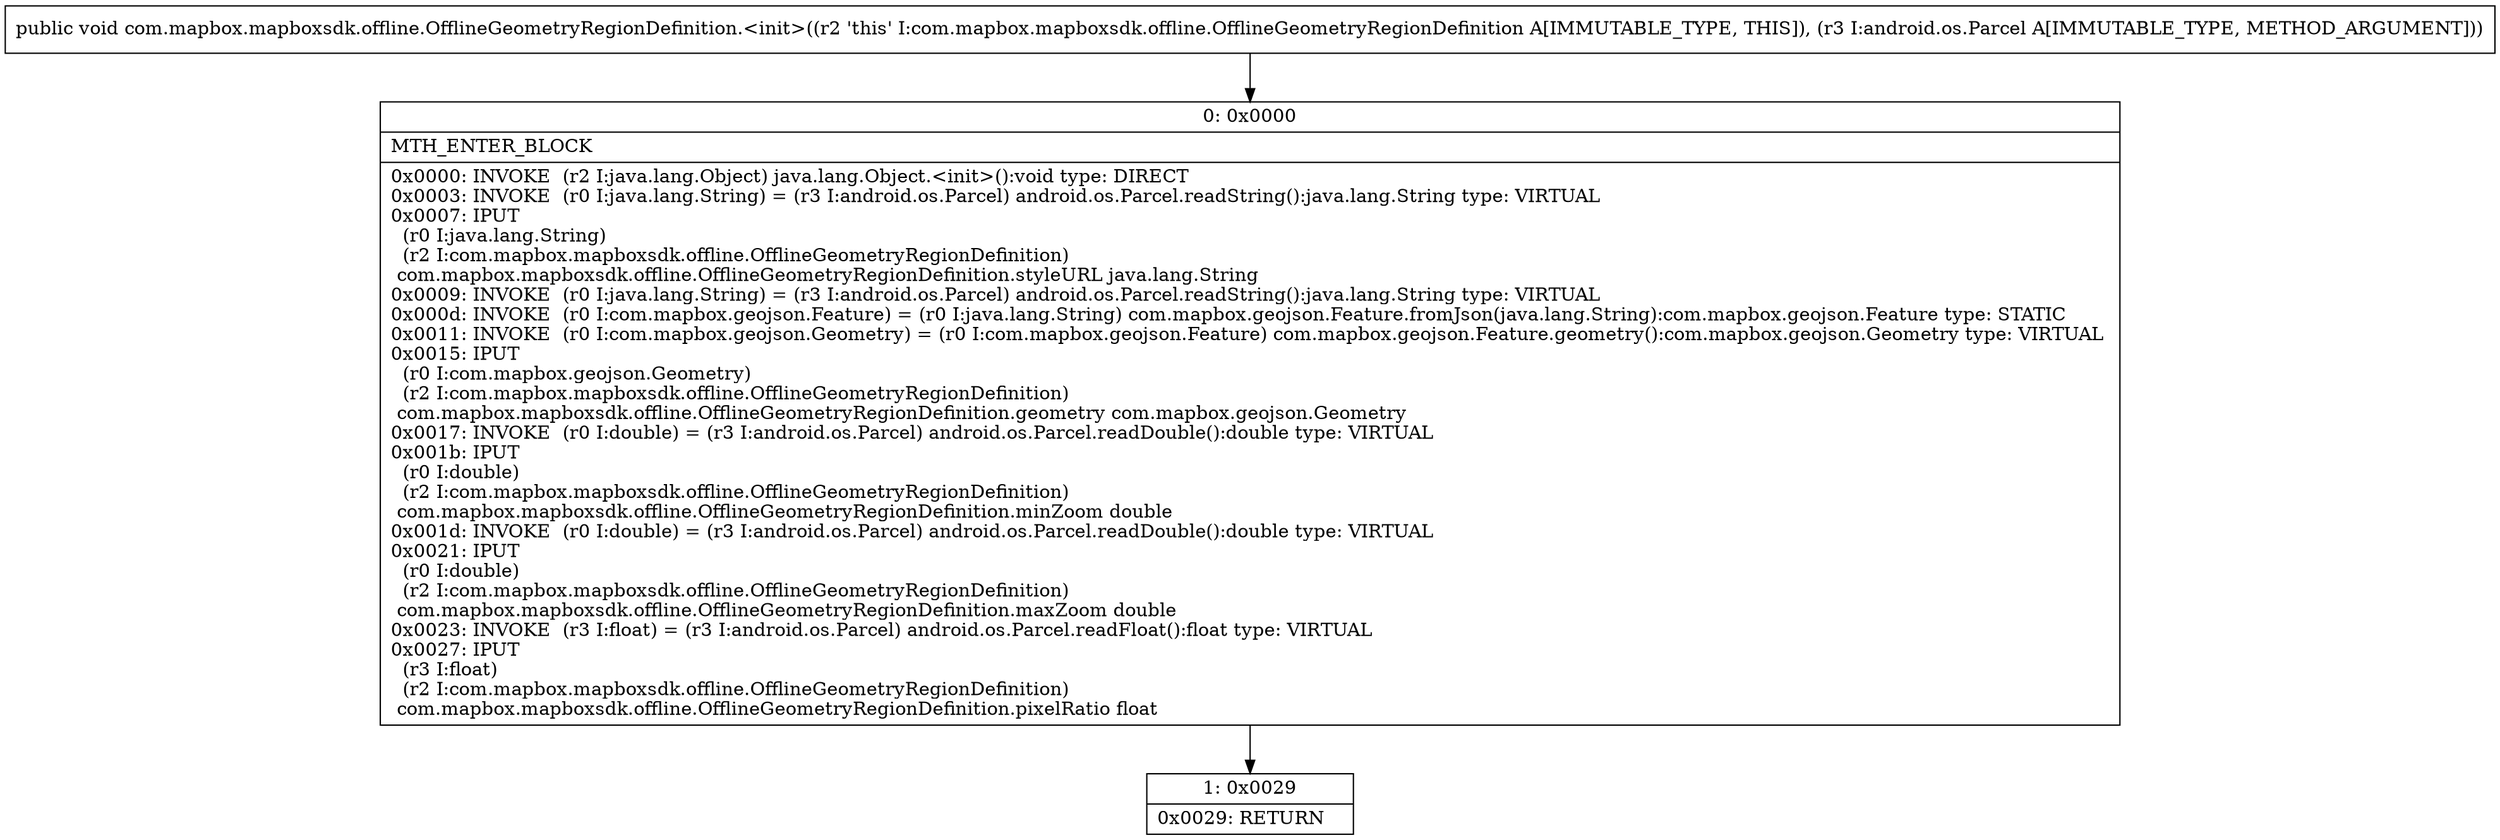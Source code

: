 digraph "CFG forcom.mapbox.mapboxsdk.offline.OfflineGeometryRegionDefinition.\<init\>(Landroid\/os\/Parcel;)V" {
Node_0 [shape=record,label="{0\:\ 0x0000|MTH_ENTER_BLOCK\l|0x0000: INVOKE  (r2 I:java.lang.Object) java.lang.Object.\<init\>():void type: DIRECT \l0x0003: INVOKE  (r0 I:java.lang.String) = (r3 I:android.os.Parcel) android.os.Parcel.readString():java.lang.String type: VIRTUAL \l0x0007: IPUT  \l  (r0 I:java.lang.String)\l  (r2 I:com.mapbox.mapboxsdk.offline.OfflineGeometryRegionDefinition)\l com.mapbox.mapboxsdk.offline.OfflineGeometryRegionDefinition.styleURL java.lang.String \l0x0009: INVOKE  (r0 I:java.lang.String) = (r3 I:android.os.Parcel) android.os.Parcel.readString():java.lang.String type: VIRTUAL \l0x000d: INVOKE  (r0 I:com.mapbox.geojson.Feature) = (r0 I:java.lang.String) com.mapbox.geojson.Feature.fromJson(java.lang.String):com.mapbox.geojson.Feature type: STATIC \l0x0011: INVOKE  (r0 I:com.mapbox.geojson.Geometry) = (r0 I:com.mapbox.geojson.Feature) com.mapbox.geojson.Feature.geometry():com.mapbox.geojson.Geometry type: VIRTUAL \l0x0015: IPUT  \l  (r0 I:com.mapbox.geojson.Geometry)\l  (r2 I:com.mapbox.mapboxsdk.offline.OfflineGeometryRegionDefinition)\l com.mapbox.mapboxsdk.offline.OfflineGeometryRegionDefinition.geometry com.mapbox.geojson.Geometry \l0x0017: INVOKE  (r0 I:double) = (r3 I:android.os.Parcel) android.os.Parcel.readDouble():double type: VIRTUAL \l0x001b: IPUT  \l  (r0 I:double)\l  (r2 I:com.mapbox.mapboxsdk.offline.OfflineGeometryRegionDefinition)\l com.mapbox.mapboxsdk.offline.OfflineGeometryRegionDefinition.minZoom double \l0x001d: INVOKE  (r0 I:double) = (r3 I:android.os.Parcel) android.os.Parcel.readDouble():double type: VIRTUAL \l0x0021: IPUT  \l  (r0 I:double)\l  (r2 I:com.mapbox.mapboxsdk.offline.OfflineGeometryRegionDefinition)\l com.mapbox.mapboxsdk.offline.OfflineGeometryRegionDefinition.maxZoom double \l0x0023: INVOKE  (r3 I:float) = (r3 I:android.os.Parcel) android.os.Parcel.readFloat():float type: VIRTUAL \l0x0027: IPUT  \l  (r3 I:float)\l  (r2 I:com.mapbox.mapboxsdk.offline.OfflineGeometryRegionDefinition)\l com.mapbox.mapboxsdk.offline.OfflineGeometryRegionDefinition.pixelRatio float \l}"];
Node_1 [shape=record,label="{1\:\ 0x0029|0x0029: RETURN   \l}"];
MethodNode[shape=record,label="{public void com.mapbox.mapboxsdk.offline.OfflineGeometryRegionDefinition.\<init\>((r2 'this' I:com.mapbox.mapboxsdk.offline.OfflineGeometryRegionDefinition A[IMMUTABLE_TYPE, THIS]), (r3 I:android.os.Parcel A[IMMUTABLE_TYPE, METHOD_ARGUMENT])) }"];
MethodNode -> Node_0;
Node_0 -> Node_1;
}

